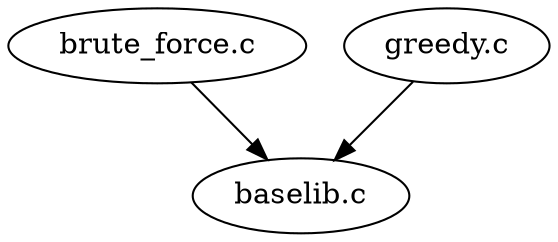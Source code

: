 #This graph is dot language - generated with graphviz
digraph G {

"brute_force.c" -> "baselib.c"
"greedy.c" -> "baselib.c"

}
